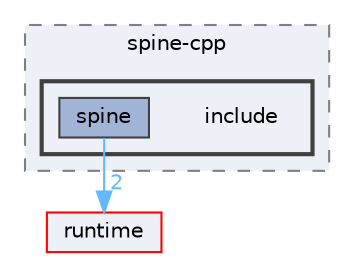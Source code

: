 digraph "external/spine-runtimes/spine-cpp/spine-cpp/include"
{
 // LATEX_PDF_SIZE
  bgcolor="transparent";
  edge [fontname=Helvetica,fontsize=10,labelfontname=Helvetica,labelfontsize=10];
  node [fontname=Helvetica,fontsize=10,shape=box,height=0.2,width=0.4];
  compound=true
  subgraph clusterdir_de4bdf1ed4c2573fe517c4dcdf649c59 {
    graph [ bgcolor="#edf0f7", pencolor="grey50", label="spine-cpp", fontname=Helvetica,fontsize=10 style="filled,dashed", URL="dir_de4bdf1ed4c2573fe517c4dcdf649c59.html",tooltip=""]
  subgraph clusterdir_39ec5e911a372cb29dc0ae2de4d03be0 {
    graph [ bgcolor="#edf0f7", pencolor="grey25", label="", fontname=Helvetica,fontsize=10 style="filled,bold", URL="dir_39ec5e911a372cb29dc0ae2de4d03be0.html",tooltip=""]
    dir_39ec5e911a372cb29dc0ae2de4d03be0 [shape=plaintext, label="include"];
  dir_9537c833343f991d0d8dca0dcf95e169 [label="spine", fillcolor="#a2b4d6", color="grey25", style="filled", URL="dir_9537c833343f991d0d8dca0dcf95e169.html",tooltip=""];
  }
  }
  dir_cb031e414f281a658b23dddb30bb9d2c [label="runtime", fillcolor="#edf0f7", color="red", style="filled", URL="dir_cb031e414f281a658b23dddb30bb9d2c.html",tooltip=""];
  dir_9537c833343f991d0d8dca0dcf95e169->dir_cb031e414f281a658b23dddb30bb9d2c [headlabel="2", labeldistance=1.5 headhref="dir_000694_000628.html" href="dir_000694_000628.html" color="steelblue1" fontcolor="steelblue1"];
}
